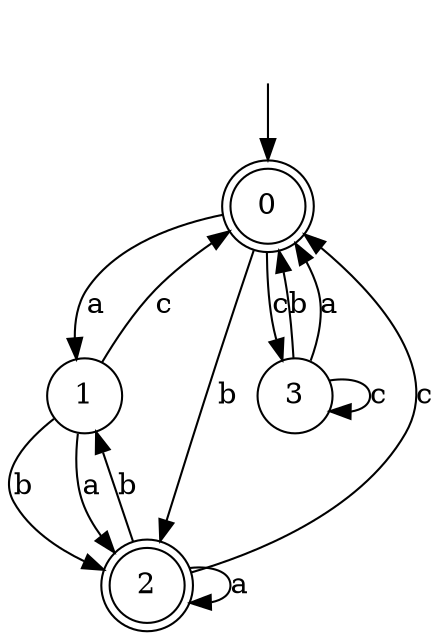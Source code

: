 digraph g {
__start [label=""shape=none]
	0[shape="doublecircle" label="0"]
	1[shape="circle" label="1"]
	2[shape="doublecircle" label="2"]
	3[shape="circle" label="3"]
__start -> 0
	0->2 [label="b"]
	0->3 [label="c"]
	0->1 [label="a"]
	1->2 [label="b"]
	1->0 [label="c"]
	1->2 [label="a"]
	2->1 [label="b"]
	2->0 [label="c"]
	2->2 [label="a"]
	3->0 [label="b"]
	3->3 [label="c"]
	3->0 [label="a"]
}